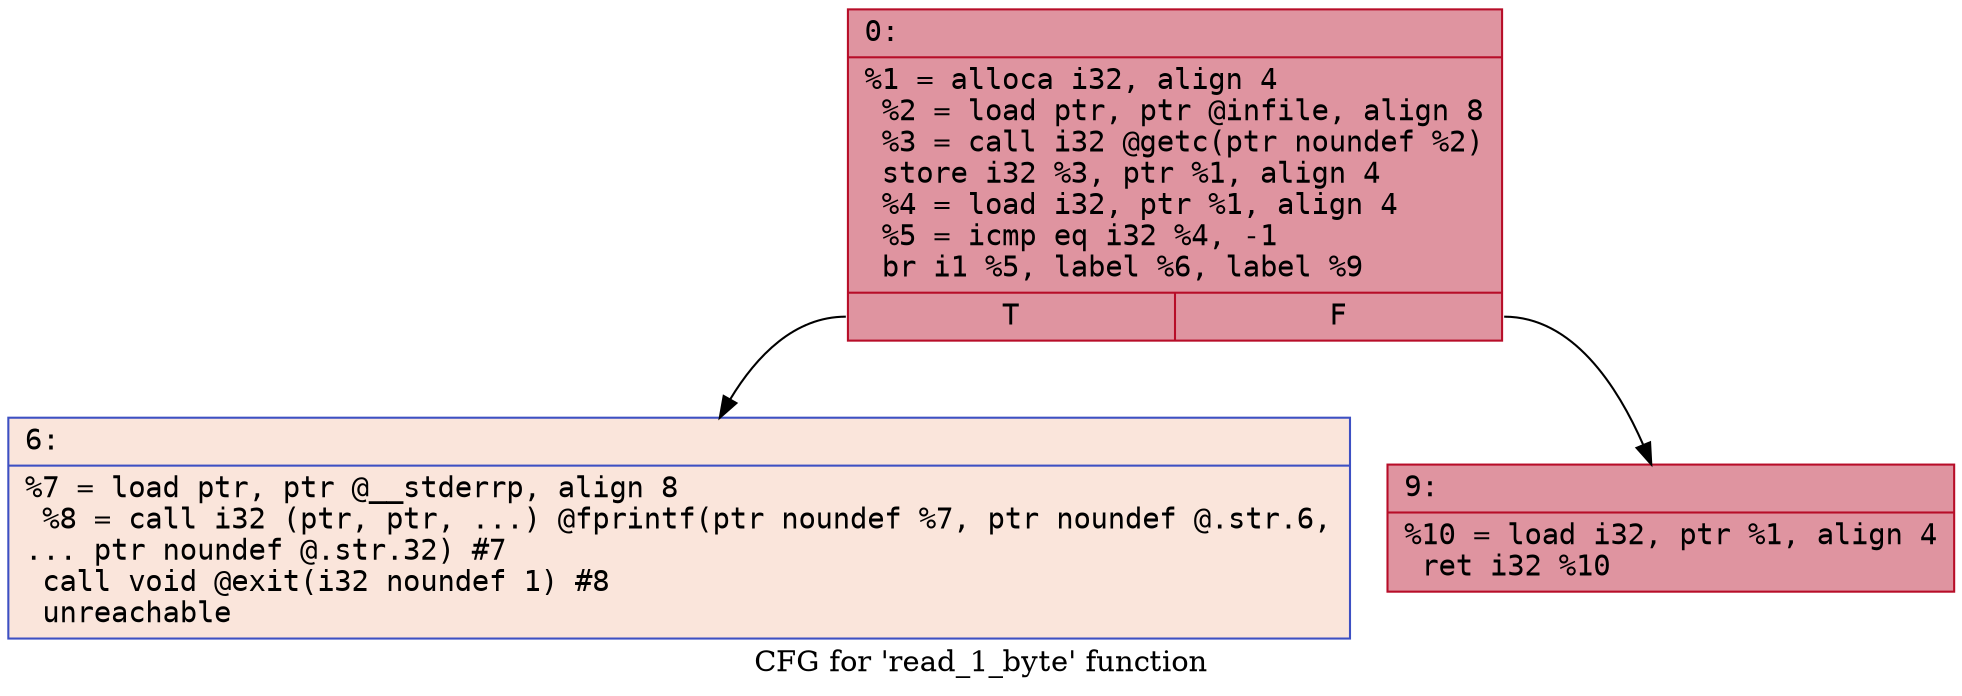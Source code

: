 digraph "CFG for 'read_1_byte' function" {
	label="CFG for 'read_1_byte' function";

	Node0x60000226d180 [shape=record,color="#b70d28ff", style=filled, fillcolor="#b70d2870" fontname="Courier",label="{0:\l|  %1 = alloca i32, align 4\l  %2 = load ptr, ptr @infile, align 8\l  %3 = call i32 @getc(ptr noundef %2)\l  store i32 %3, ptr %1, align 4\l  %4 = load i32, ptr %1, align 4\l  %5 = icmp eq i32 %4, -1\l  br i1 %5, label %6, label %9\l|{<s0>T|<s1>F}}"];
	Node0x60000226d180:s0 -> Node0x60000226d1d0[tooltip="0 -> 6\nProbability 0.00%" ];
	Node0x60000226d180:s1 -> Node0x60000226d220[tooltip="0 -> 9\nProbability 100.00%" ];
	Node0x60000226d1d0 [shape=record,color="#3d50c3ff", style=filled, fillcolor="#f4c5ad70" fontname="Courier",label="{6:\l|  %7 = load ptr, ptr @__stderrp, align 8\l  %8 = call i32 (ptr, ptr, ...) @fprintf(ptr noundef %7, ptr noundef @.str.6,\l... ptr noundef @.str.32) #7\l  call void @exit(i32 noundef 1) #8\l  unreachable\l}"];
	Node0x60000226d220 [shape=record,color="#b70d28ff", style=filled, fillcolor="#b70d2870" fontname="Courier",label="{9:\l|  %10 = load i32, ptr %1, align 4\l  ret i32 %10\l}"];
}
